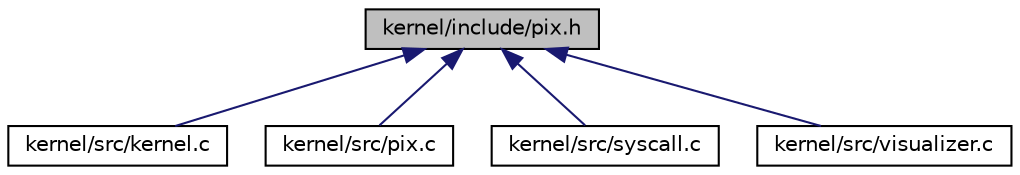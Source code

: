 digraph "kernel/include/pix.h"
{
 // LATEX_PDF_SIZE
  edge [fontname="Helvetica",fontsize="10",labelfontname="Helvetica",labelfontsize="10"];
  node [fontname="Helvetica",fontsize="10",shape=record];
  Node1 [label="kernel/include/pix.h",height=0.2,width=0.4,color="black", fillcolor="grey75", style="filled", fontcolor="black",tooltip="constants and prototypes for ws2812b \"Neopixel\" PWM driver"];
  Node1 -> Node2 [dir="back",color="midnightblue",fontsize="10",style="solid",fontname="Helvetica"];
  Node2 [label="kernel/src/kernel.c",height=0.2,width=0.4,color="black", fillcolor="white", style="filled",URL="$kernel_8c.html",tooltip="starting point for kernel-space operations"];
  Node1 -> Node3 [dir="back",color="midnightblue",fontsize="10",style="solid",fontname="Helvetica"];
  Node3 [label="kernel/src/pix.c",height=0.2,width=0.4,color="black", fillcolor="white", style="filled",URL="$pix_8c.html",tooltip="pwm driver for ws2812b \"neopixel\""];
  Node1 -> Node4 [dir="back",color="midnightblue",fontsize="10",style="solid",fontname="Helvetica"];
  Node4 [label="kernel/src/syscall.c",height=0.2,width=0.4,color="black", fillcolor="white", style="filled",URL="$syscall_8c.html",tooltip="base syscall implementations for Lab 4 tasks"];
  Node1 -> Node5 [dir="back",color="midnightblue",fontsize="10",style="solid",fontname="Helvetica"];
  Node5 [label="kernel/src/visualizer.c",height=0.2,width=0.4,color="black", fillcolor="white", style="filled",URL="$visualizer_8c.html",tooltip="implementation of color visualizer"];
}
